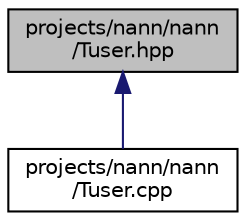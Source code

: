 digraph "projects/nann/nann/Tuser.hpp"
{
  edge [fontname="Helvetica",fontsize="10",labelfontname="Helvetica",labelfontsize="10"];
  node [fontname="Helvetica",fontsize="10",shape=record];
  Node1 [label="projects/nann/nann\l/Tuser.hpp",height=0.2,width=0.4,color="black", fillcolor="grey75", style="filled", fontcolor="black"];
  Node1 -> Node2 [dir="back",color="midnightblue",fontsize="10",style="solid",fontname="Helvetica"];
  Node2 [label="projects/nann/nann\l/Tuser.cpp",height=0.2,width=0.4,color="black", fillcolor="white", style="filled",URL="$_tuser_8cpp.html"];
}
